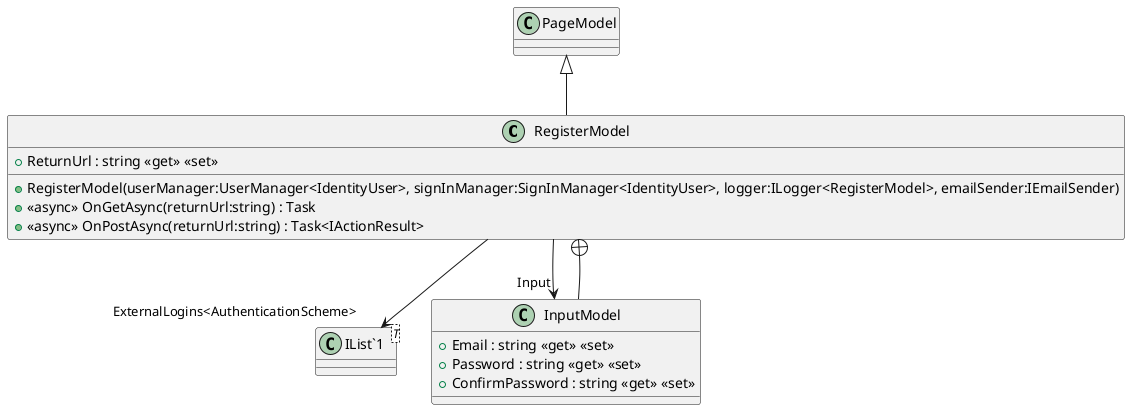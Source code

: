 @startuml
class RegisterModel {
    + RegisterModel(userManager:UserManager<IdentityUser>, signInManager:SignInManager<IdentityUser>, logger:ILogger<RegisterModel>, emailSender:IEmailSender)
    + ReturnUrl : string <<get>> <<set>>
    + <<async>> OnGetAsync(returnUrl:string) : Task
    + <<async>> OnPostAsync(returnUrl:string) : Task<IActionResult>
}
class "IList`1"<T> {
}
class InputModel {
    + Email : string <<get>> <<set>>
    + Password : string <<get>> <<set>>
    + ConfirmPassword : string <<get>> <<set>>
}
PageModel <|-- RegisterModel
RegisterModel --> "Input" InputModel
RegisterModel --> "ExternalLogins<AuthenticationScheme>" "IList`1"
RegisterModel +-- InputModel
@enduml
